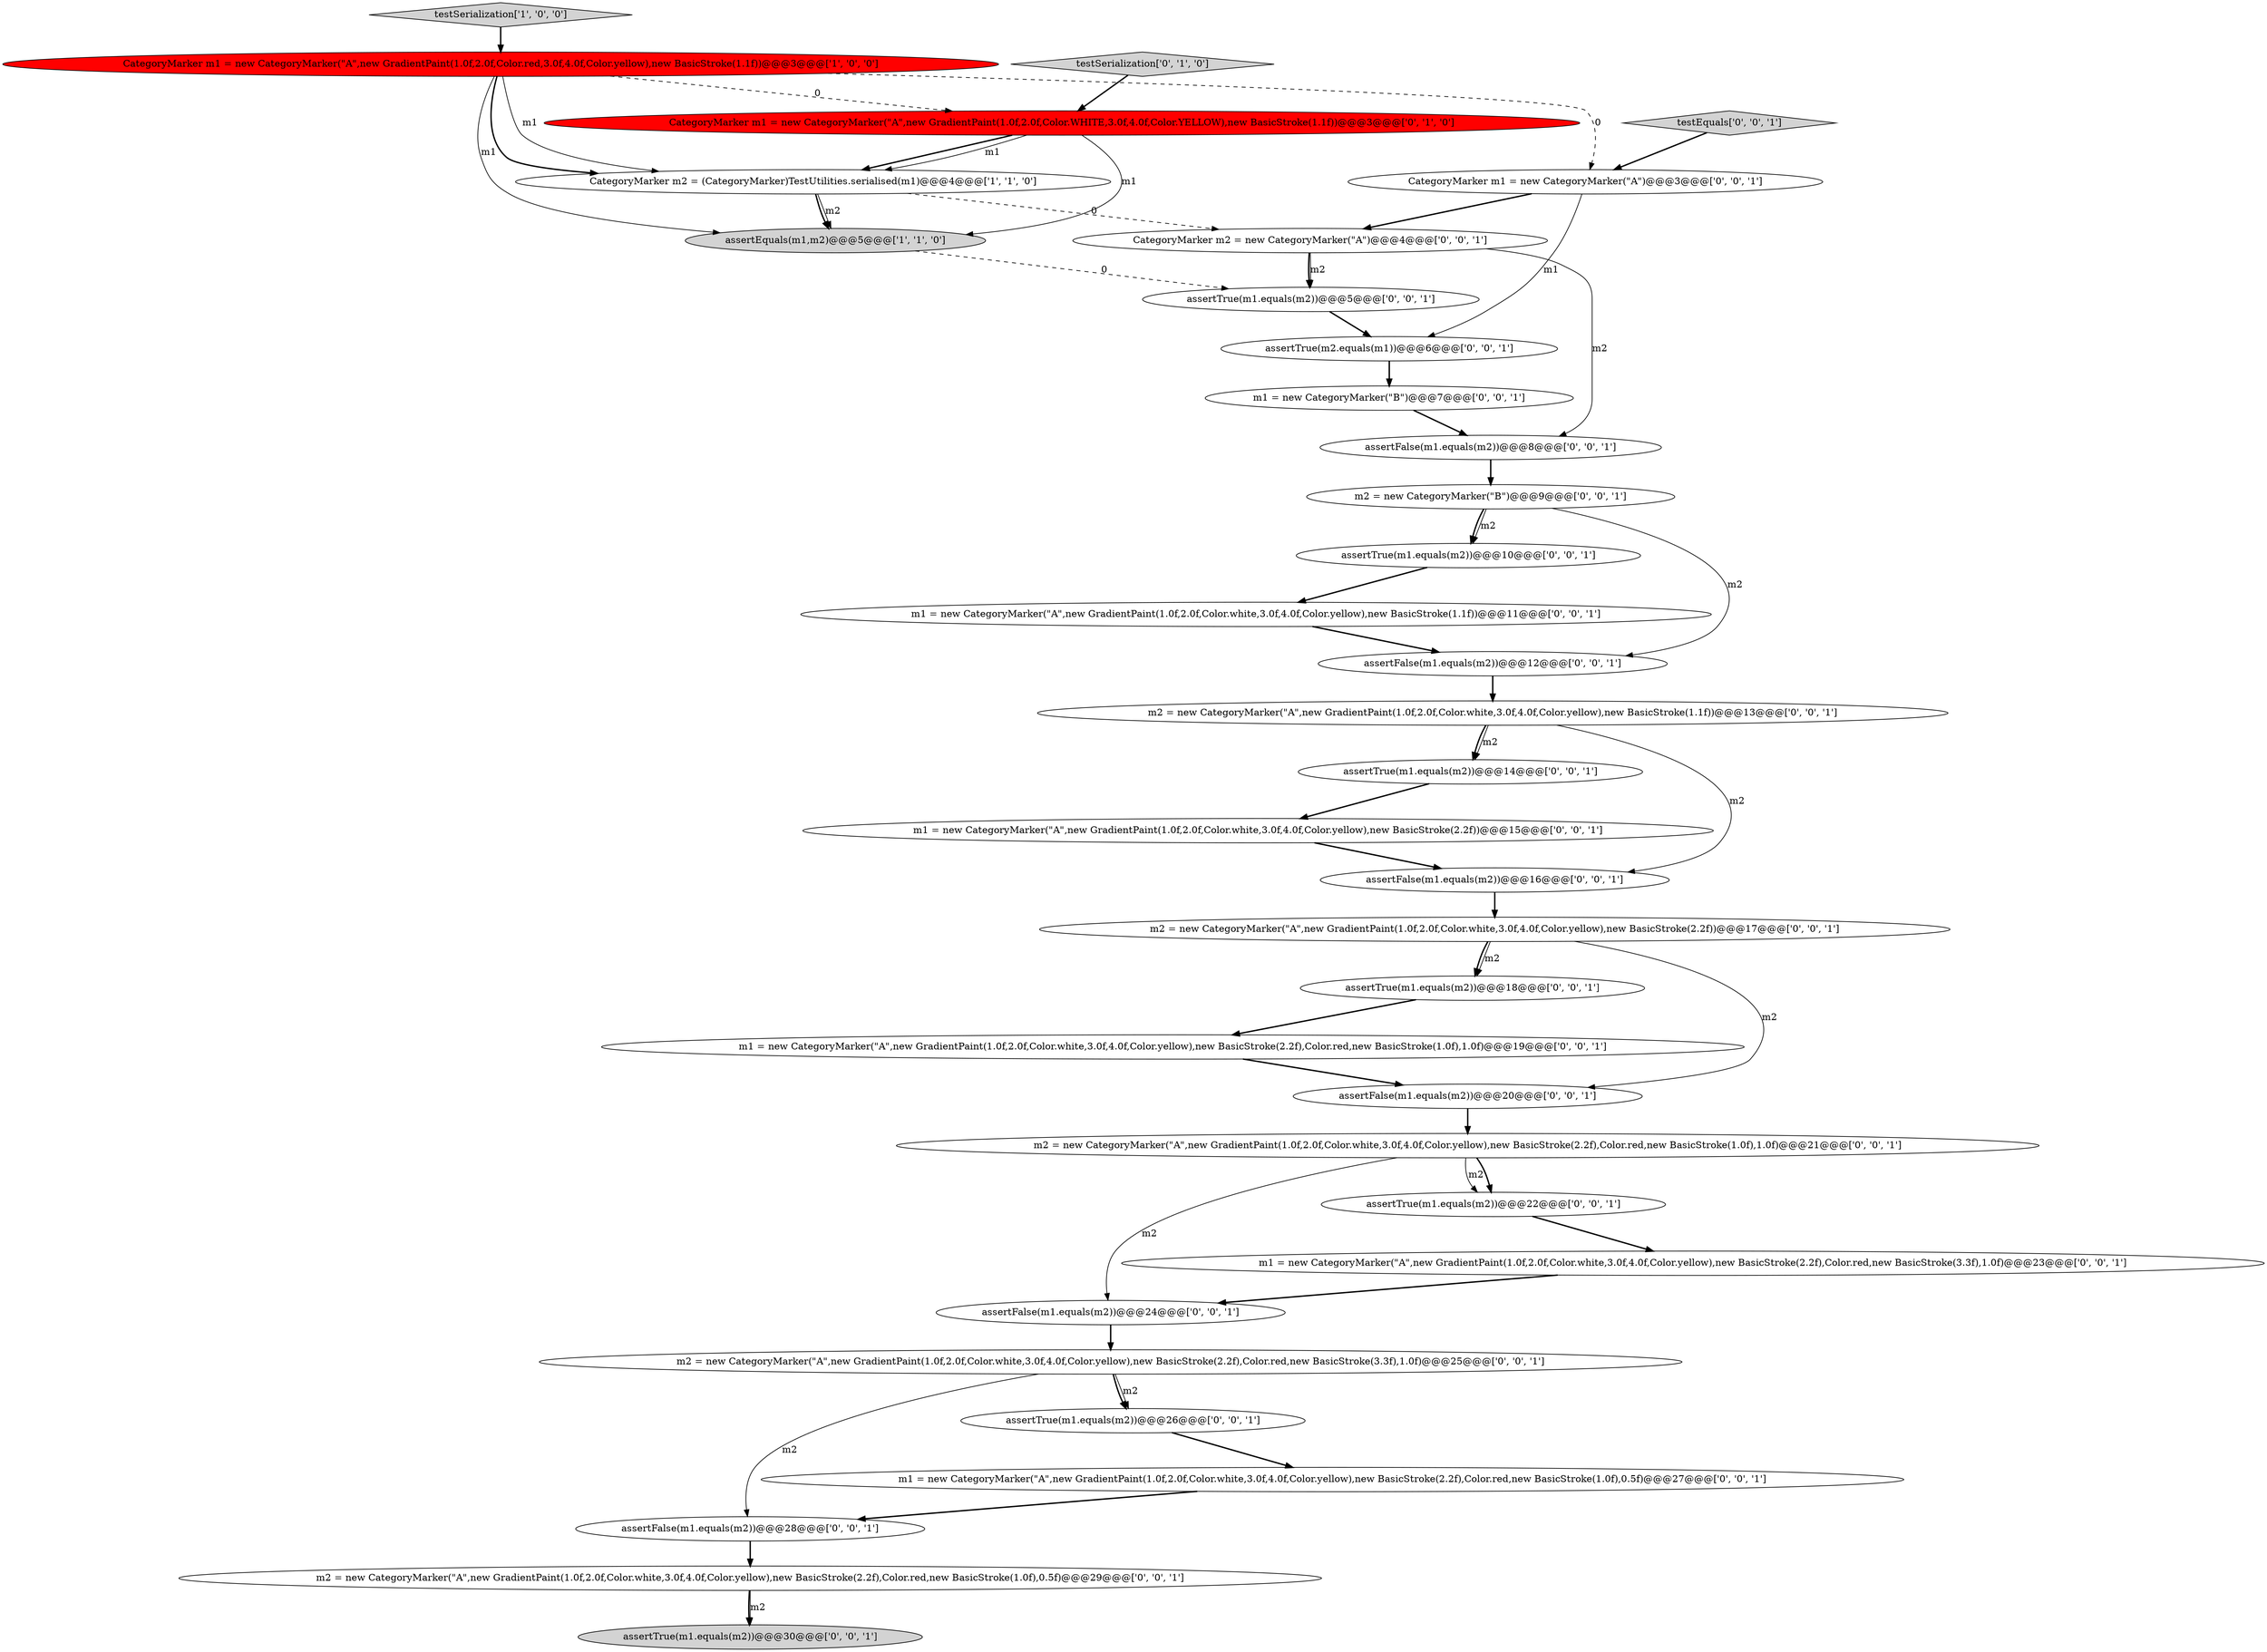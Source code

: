 digraph {
25 [style = filled, label = "assertTrue(m1.equals(m2))@@@18@@@['0', '0', '1']", fillcolor = white, shape = ellipse image = "AAA0AAABBB3BBB"];
17 [style = filled, label = "m1 = new CategoryMarker(\"A\",new GradientPaint(1.0f,2.0f,Color.white,3.0f,4.0f,Color.yellow),new BasicStroke(1.1f))@@@11@@@['0', '0', '1']", fillcolor = white, shape = ellipse image = "AAA0AAABBB3BBB"];
2 [style = filled, label = "testSerialization['1', '0', '0']", fillcolor = lightgray, shape = diamond image = "AAA0AAABBB1BBB"];
9 [style = filled, label = "assertFalse(m1.equals(m2))@@@20@@@['0', '0', '1']", fillcolor = white, shape = ellipse image = "AAA0AAABBB3BBB"];
1 [style = filled, label = "CategoryMarker m1 = new CategoryMarker(\"A\",new GradientPaint(1.0f,2.0f,Color.red,3.0f,4.0f,Color.yellow),new BasicStroke(1.1f))@@@3@@@['1', '0', '0']", fillcolor = red, shape = ellipse image = "AAA1AAABBB1BBB"];
5 [style = filled, label = "testSerialization['0', '1', '0']", fillcolor = lightgray, shape = diamond image = "AAA0AAABBB2BBB"];
18 [style = filled, label = "assertTrue(m1.equals(m2))@@@5@@@['0', '0', '1']", fillcolor = white, shape = ellipse image = "AAA0AAABBB3BBB"];
33 [style = filled, label = "assertTrue(m1.equals(m2))@@@22@@@['0', '0', '1']", fillcolor = white, shape = ellipse image = "AAA0AAABBB3BBB"];
28 [style = filled, label = "assertFalse(m1.equals(m2))@@@16@@@['0', '0', '1']", fillcolor = white, shape = ellipse image = "AAA0AAABBB3BBB"];
23 [style = filled, label = "assertTrue(m1.equals(m2))@@@14@@@['0', '0', '1']", fillcolor = white, shape = ellipse image = "AAA0AAABBB3BBB"];
3 [style = filled, label = "assertEquals(m1,m2)@@@5@@@['1', '1', '0']", fillcolor = lightgray, shape = ellipse image = "AAA0AAABBB1BBB"];
10 [style = filled, label = "assertFalse(m1.equals(m2))@@@12@@@['0', '0', '1']", fillcolor = white, shape = ellipse image = "AAA0AAABBB3BBB"];
20 [style = filled, label = "CategoryMarker m1 = new CategoryMarker(\"A\")@@@3@@@['0', '0', '1']", fillcolor = white, shape = ellipse image = "AAA0AAABBB3BBB"];
7 [style = filled, label = "assertFalse(m1.equals(m2))@@@8@@@['0', '0', '1']", fillcolor = white, shape = ellipse image = "AAA0AAABBB3BBB"];
16 [style = filled, label = "assertTrue(m2.equals(m1))@@@6@@@['0', '0', '1']", fillcolor = white, shape = ellipse image = "AAA0AAABBB3BBB"];
26 [style = filled, label = "m1 = new CategoryMarker(\"A\",new GradientPaint(1.0f,2.0f,Color.white,3.0f,4.0f,Color.yellow),new BasicStroke(2.2f),Color.red,new BasicStroke(1.0f),1.0f)@@@19@@@['0', '0', '1']", fillcolor = white, shape = ellipse image = "AAA0AAABBB3BBB"];
15 [style = filled, label = "m2 = new CategoryMarker(\"A\",new GradientPaint(1.0f,2.0f,Color.white,3.0f,4.0f,Color.yellow),new BasicStroke(2.2f),Color.red,new BasicStroke(3.3f),1.0f)@@@25@@@['0', '0', '1']", fillcolor = white, shape = ellipse image = "AAA0AAABBB3BBB"];
13 [style = filled, label = "assertTrue(m1.equals(m2))@@@26@@@['0', '0', '1']", fillcolor = white, shape = ellipse image = "AAA0AAABBB3BBB"];
8 [style = filled, label = "m1 = new CategoryMarker(\"A\",new GradientPaint(1.0f,2.0f,Color.white,3.0f,4.0f,Color.yellow),new BasicStroke(2.2f))@@@15@@@['0', '0', '1']", fillcolor = white, shape = ellipse image = "AAA0AAABBB3BBB"];
12 [style = filled, label = "m1 = new CategoryMarker(\"A\",new GradientPaint(1.0f,2.0f,Color.white,3.0f,4.0f,Color.yellow),new BasicStroke(2.2f),Color.red,new BasicStroke(1.0f),0.5f)@@@27@@@['0', '0', '1']", fillcolor = white, shape = ellipse image = "AAA0AAABBB3BBB"];
29 [style = filled, label = "assertTrue(m1.equals(m2))@@@30@@@['0', '0', '1']", fillcolor = lightgray, shape = ellipse image = "AAA0AAABBB3BBB"];
31 [style = filled, label = "testEquals['0', '0', '1']", fillcolor = lightgray, shape = diamond image = "AAA0AAABBB3BBB"];
27 [style = filled, label = "m2 = new CategoryMarker(\"A\",new GradientPaint(1.0f,2.0f,Color.white,3.0f,4.0f,Color.yellow),new BasicStroke(2.2f),Color.red,new BasicStroke(1.0f),0.5f)@@@29@@@['0', '0', '1']", fillcolor = white, shape = ellipse image = "AAA0AAABBB3BBB"];
14 [style = filled, label = "m2 = new CategoryMarker(\"A\",new GradientPaint(1.0f,2.0f,Color.white,3.0f,4.0f,Color.yellow),new BasicStroke(2.2f),Color.red,new BasicStroke(1.0f),1.0f)@@@21@@@['0', '0', '1']", fillcolor = white, shape = ellipse image = "AAA0AAABBB3BBB"];
0 [style = filled, label = "CategoryMarker m2 = (CategoryMarker)TestUtilities.serialised(m1)@@@4@@@['1', '1', '0']", fillcolor = white, shape = ellipse image = "AAA0AAABBB1BBB"];
19 [style = filled, label = "m2 = new CategoryMarker(\"A\",new GradientPaint(1.0f,2.0f,Color.white,3.0f,4.0f,Color.yellow),new BasicStroke(1.1f))@@@13@@@['0', '0', '1']", fillcolor = white, shape = ellipse image = "AAA0AAABBB3BBB"];
34 [style = filled, label = "assertFalse(m1.equals(m2))@@@24@@@['0', '0', '1']", fillcolor = white, shape = ellipse image = "AAA0AAABBB3BBB"];
11 [style = filled, label = "m1 = new CategoryMarker(\"B\")@@@7@@@['0', '0', '1']", fillcolor = white, shape = ellipse image = "AAA0AAABBB3BBB"];
22 [style = filled, label = "m2 = new CategoryMarker(\"A\",new GradientPaint(1.0f,2.0f,Color.white,3.0f,4.0f,Color.yellow),new BasicStroke(2.2f))@@@17@@@['0', '0', '1']", fillcolor = white, shape = ellipse image = "AAA0AAABBB3BBB"];
32 [style = filled, label = "m1 = new CategoryMarker(\"A\",new GradientPaint(1.0f,2.0f,Color.white,3.0f,4.0f,Color.yellow),new BasicStroke(2.2f),Color.red,new BasicStroke(3.3f),1.0f)@@@23@@@['0', '0', '1']", fillcolor = white, shape = ellipse image = "AAA0AAABBB3BBB"];
30 [style = filled, label = "assertFalse(m1.equals(m2))@@@28@@@['0', '0', '1']", fillcolor = white, shape = ellipse image = "AAA0AAABBB3BBB"];
4 [style = filled, label = "CategoryMarker m1 = new CategoryMarker(\"A\",new GradientPaint(1.0f,2.0f,Color.WHITE,3.0f,4.0f,Color.YELLOW),new BasicStroke(1.1f))@@@3@@@['0', '1', '0']", fillcolor = red, shape = ellipse image = "AAA1AAABBB2BBB"];
21 [style = filled, label = "m2 = new CategoryMarker(\"B\")@@@9@@@['0', '0', '1']", fillcolor = white, shape = ellipse image = "AAA0AAABBB3BBB"];
6 [style = filled, label = "assertTrue(m1.equals(m2))@@@10@@@['0', '0', '1']", fillcolor = white, shape = ellipse image = "AAA0AAABBB3BBB"];
24 [style = filled, label = "CategoryMarker m2 = new CategoryMarker(\"A\")@@@4@@@['0', '0', '1']", fillcolor = white, shape = ellipse image = "AAA0AAABBB3BBB"];
0->3 [style = bold, label=""];
6->17 [style = bold, label=""];
17->10 [style = bold, label=""];
8->28 [style = bold, label=""];
22->25 [style = bold, label=""];
15->13 [style = bold, label=""];
20->16 [style = solid, label="m1"];
16->11 [style = bold, label=""];
22->25 [style = solid, label="m2"];
21->6 [style = bold, label=""];
28->22 [style = bold, label=""];
2->1 [style = bold, label=""];
10->19 [style = bold, label=""];
3->18 [style = dashed, label="0"];
0->3 [style = solid, label="m2"];
30->27 [style = bold, label=""];
15->30 [style = solid, label="m2"];
14->33 [style = solid, label="m2"];
34->15 [style = bold, label=""];
1->4 [style = dashed, label="0"];
26->9 [style = bold, label=""];
12->30 [style = bold, label=""];
1->0 [style = bold, label=""];
32->34 [style = bold, label=""];
23->8 [style = bold, label=""];
15->13 [style = solid, label="m2"];
24->18 [style = bold, label=""];
14->33 [style = bold, label=""];
4->0 [style = bold, label=""];
4->3 [style = solid, label="m1"];
1->20 [style = dashed, label="0"];
21->6 [style = solid, label="m2"];
13->12 [style = bold, label=""];
1->3 [style = solid, label="m1"];
4->0 [style = solid, label="m1"];
14->34 [style = solid, label="m2"];
19->23 [style = bold, label=""];
11->7 [style = bold, label=""];
5->4 [style = bold, label=""];
25->26 [style = bold, label=""];
21->10 [style = solid, label="m2"];
9->14 [style = bold, label=""];
22->9 [style = solid, label="m2"];
7->21 [style = bold, label=""];
0->24 [style = dashed, label="0"];
1->0 [style = solid, label="m1"];
33->32 [style = bold, label=""];
24->18 [style = solid, label="m2"];
27->29 [style = bold, label=""];
31->20 [style = bold, label=""];
19->28 [style = solid, label="m2"];
20->24 [style = bold, label=""];
27->29 [style = solid, label="m2"];
24->7 [style = solid, label="m2"];
19->23 [style = solid, label="m2"];
18->16 [style = bold, label=""];
}
